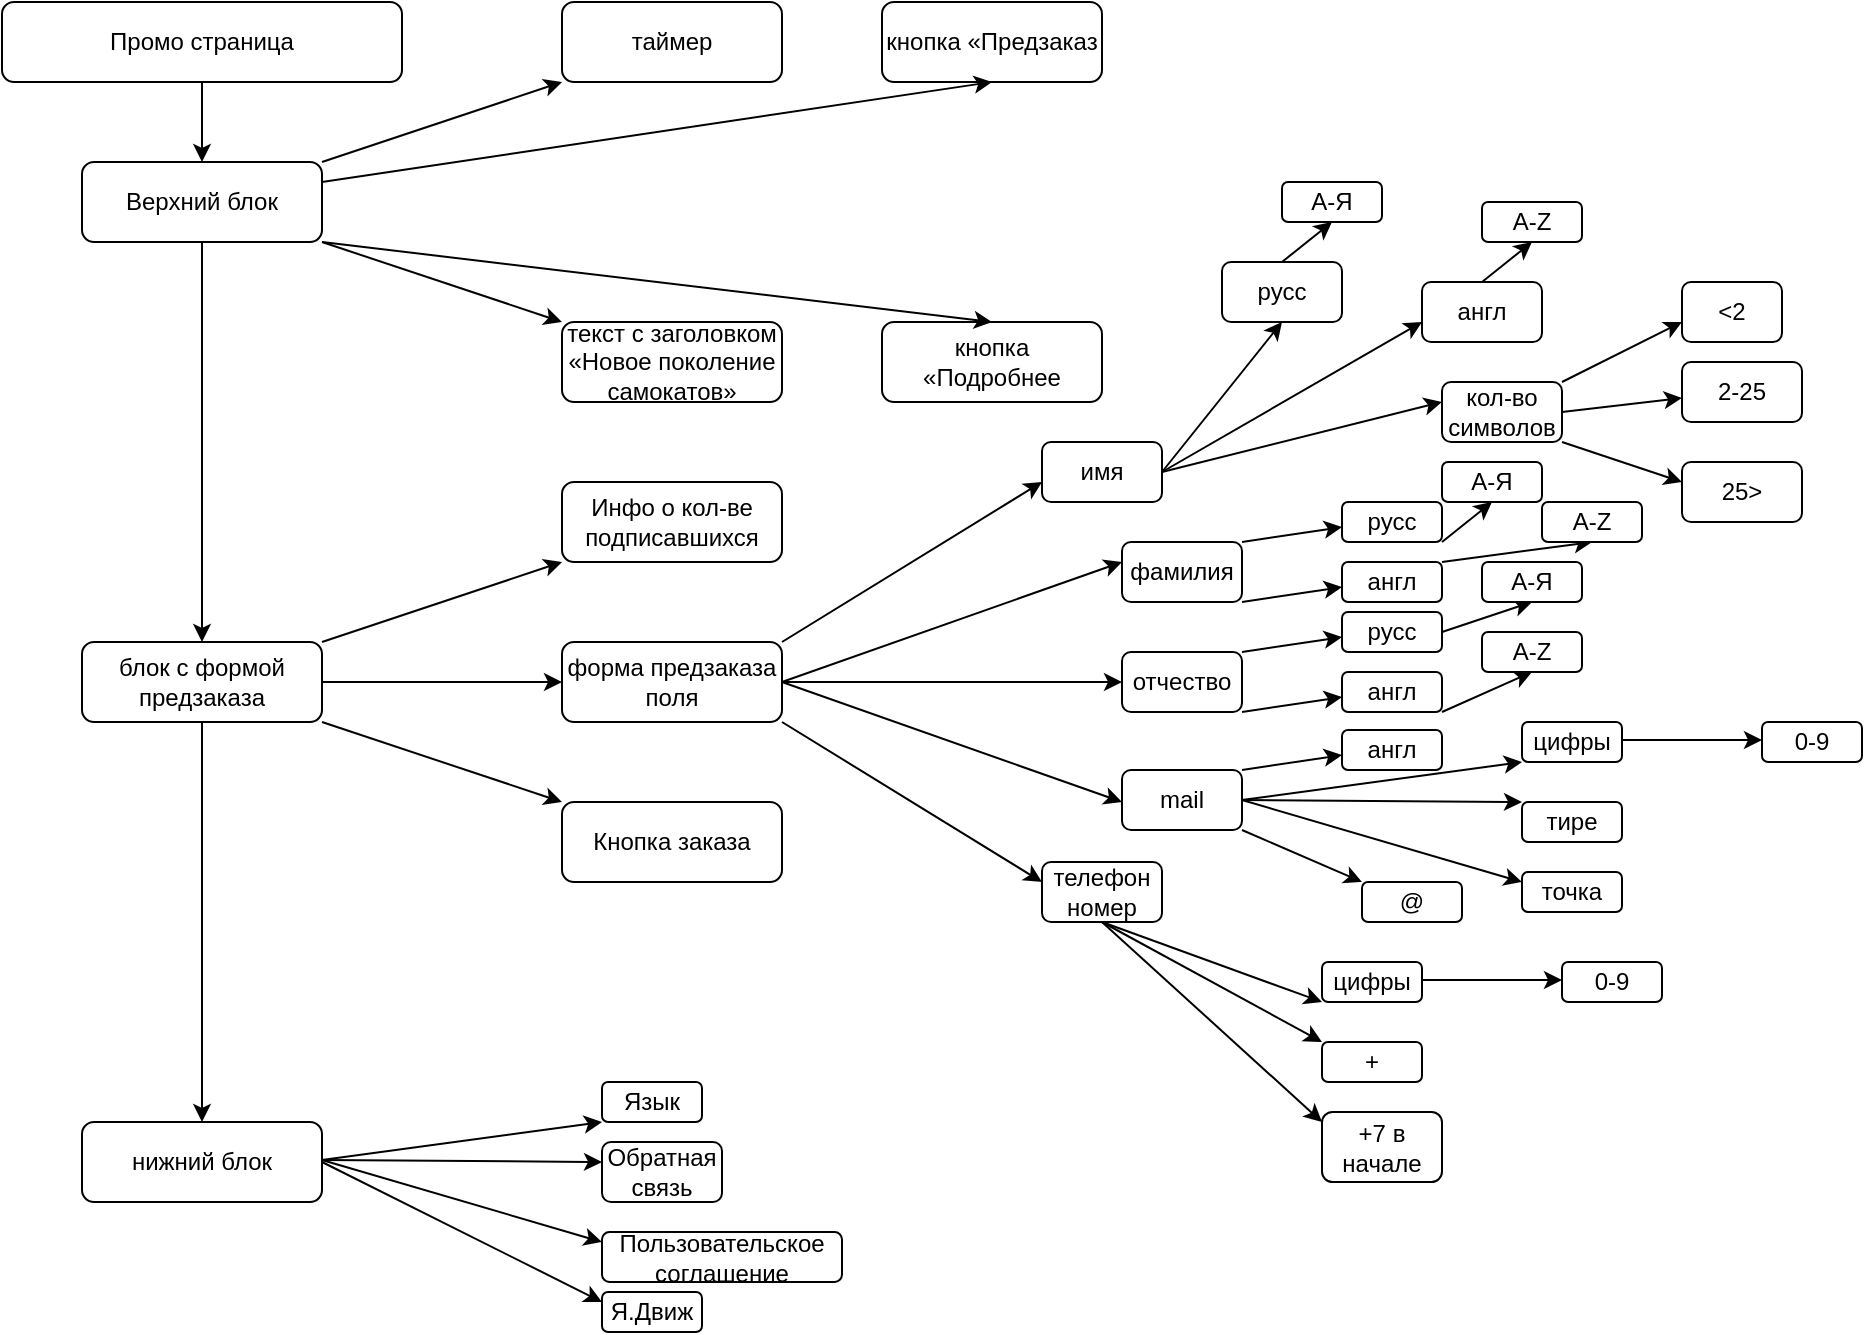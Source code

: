 <mxfile version="20.0.1" type="device"><diagram id="C5RBs43oDa-KdzZeNtuy" name="Page-1"><mxGraphModel dx="1185" dy="635" grid="1" gridSize="10" guides="1" tooltips="1" connect="1" arrows="1" fold="1" page="1" pageScale="1" pageWidth="1169" pageHeight="827" math="0" shadow="0"><root><mxCell id="WIyWlLk6GJQsqaUBKTNV-0"/><mxCell id="WIyWlLk6GJQsqaUBKTNV-1" parent="WIyWlLk6GJQsqaUBKTNV-0"/><mxCell id="Zwo8RcXk6C8Ib6e5uHG_-4" value="" style="edgeStyle=orthogonalEdgeStyle;rounded=0;orthogonalLoop=1;jettySize=auto;html=1;" edge="1" parent="WIyWlLk6GJQsqaUBKTNV-1" source="WIyWlLk6GJQsqaUBKTNV-3" target="WIyWlLk6GJQsqaUBKTNV-11"><mxGeometry relative="1" as="geometry"/></mxCell><mxCell id="WIyWlLk6GJQsqaUBKTNV-3" value="Верхний блок" style="rounded=1;whiteSpace=wrap;html=1;fontSize=12;glass=0;strokeWidth=1;shadow=0;" parent="WIyWlLk6GJQsqaUBKTNV-1" vertex="1"><mxGeometry x="80" y="80" width="120" height="40" as="geometry"/></mxCell><mxCell id="Zwo8RcXk6C8Ib6e5uHG_-5" value="" style="edgeStyle=orthogonalEdgeStyle;rounded=0;orthogonalLoop=1;jettySize=auto;html=1;" edge="1" parent="WIyWlLk6GJQsqaUBKTNV-1" source="WIyWlLk6GJQsqaUBKTNV-11" target="Zwo8RcXk6C8Ib6e5uHG_-3"><mxGeometry relative="1" as="geometry"/></mxCell><mxCell id="WIyWlLk6GJQsqaUBKTNV-11" value=" блок с формой предзаказа" style="rounded=1;whiteSpace=wrap;html=1;fontSize=12;glass=0;strokeWidth=1;shadow=0;" parent="WIyWlLk6GJQsqaUBKTNV-1" vertex="1"><mxGeometry x="80" y="320" width="120" height="40" as="geometry"/></mxCell><mxCell id="Zwo8RcXk6C8Ib6e5uHG_-3" value="нижний блок" style="rounded=1;whiteSpace=wrap;html=1;fontSize=12;glass=0;strokeWidth=1;shadow=0;" vertex="1" parent="WIyWlLk6GJQsqaUBKTNV-1"><mxGeometry x="80" y="560" width="120" height="40" as="geometry"/></mxCell><mxCell id="Zwo8RcXk6C8Ib6e5uHG_-7" value="" style="edgeStyle=orthogonalEdgeStyle;rounded=0;orthogonalLoop=1;jettySize=auto;html=1;" edge="1" parent="WIyWlLk6GJQsqaUBKTNV-1" source="Zwo8RcXk6C8Ib6e5uHG_-6" target="WIyWlLk6GJQsqaUBKTNV-3"><mxGeometry relative="1" as="geometry"/></mxCell><mxCell id="Zwo8RcXk6C8Ib6e5uHG_-6" value="Промо страница" style="rounded=1;whiteSpace=wrap;html=1;fontSize=12;glass=0;strokeWidth=1;shadow=0;" vertex="1" parent="WIyWlLk6GJQsqaUBKTNV-1"><mxGeometry x="40" width="200" height="40" as="geometry"/></mxCell><mxCell id="Zwo8RcXk6C8Ib6e5uHG_-8" value="кнопка «Предзаказ" style="whiteSpace=wrap;html=1;rounded=1;glass=0;strokeWidth=1;shadow=0;" vertex="1" parent="WIyWlLk6GJQsqaUBKTNV-1"><mxGeometry x="480" width="110" height="40" as="geometry"/></mxCell><mxCell id="Zwo8RcXk6C8Ib6e5uHG_-11" value="" style="endArrow=classic;html=1;rounded=0;" edge="1" parent="WIyWlLk6GJQsqaUBKTNV-1"><mxGeometry width="50" height="50" relative="1" as="geometry"><mxPoint x="200" y="80" as="sourcePoint"/><mxPoint x="320" y="40" as="targetPoint"/></mxGeometry></mxCell><mxCell id="Zwo8RcXk6C8Ib6e5uHG_-12" value="" style="endArrow=classic;html=1;rounded=0;" edge="1" parent="WIyWlLk6GJQsqaUBKTNV-1"><mxGeometry width="50" height="50" relative="1" as="geometry"><mxPoint x="200" y="120" as="sourcePoint"/><mxPoint x="320" y="160" as="targetPoint"/></mxGeometry></mxCell><mxCell id="Zwo8RcXk6C8Ib6e5uHG_-13" value="таймер" style="whiteSpace=wrap;html=1;rounded=1;glass=0;strokeWidth=1;shadow=0;" vertex="1" parent="WIyWlLk6GJQsqaUBKTNV-1"><mxGeometry x="320" width="110" height="40" as="geometry"/></mxCell><mxCell id="Zwo8RcXk6C8Ib6e5uHG_-14" value="текст с заголовком «Новое поколение самокатов»" style="whiteSpace=wrap;html=1;rounded=1;glass=0;strokeWidth=1;shadow=0;" vertex="1" parent="WIyWlLk6GJQsqaUBKTNV-1"><mxGeometry x="320" y="160" width="110" height="40" as="geometry"/></mxCell><mxCell id="Zwo8RcXk6C8Ib6e5uHG_-15" value="кнопка «Подробнее" style="whiteSpace=wrap;html=1;rounded=1;glass=0;strokeWidth=1;shadow=0;" vertex="1" parent="WIyWlLk6GJQsqaUBKTNV-1"><mxGeometry x="480" y="160" width="110" height="40" as="geometry"/></mxCell><mxCell id="Zwo8RcXk6C8Ib6e5uHG_-18" value="" style="endArrow=classic;html=1;rounded=0;exitX=1;exitY=0.25;exitDx=0;exitDy=0;entryX=0.5;entryY=1;entryDx=0;entryDy=0;" edge="1" parent="WIyWlLk6GJQsqaUBKTNV-1" source="WIyWlLk6GJQsqaUBKTNV-3" target="Zwo8RcXk6C8Ib6e5uHG_-8"><mxGeometry width="50" height="50" relative="1" as="geometry"><mxPoint x="390" y="320" as="sourcePoint"/><mxPoint x="440" y="270" as="targetPoint"/></mxGeometry></mxCell><mxCell id="Zwo8RcXk6C8Ib6e5uHG_-19" value="" style="endArrow=classic;html=1;rounded=0;exitX=1;exitY=1;exitDx=0;exitDy=0;entryX=0.5;entryY=0;entryDx=0;entryDy=0;" edge="1" parent="WIyWlLk6GJQsqaUBKTNV-1" source="WIyWlLk6GJQsqaUBKTNV-3" target="Zwo8RcXk6C8Ib6e5uHG_-15"><mxGeometry width="50" height="50" relative="1" as="geometry"><mxPoint x="210" y="100" as="sourcePoint"/><mxPoint x="545" y="50" as="targetPoint"/></mxGeometry></mxCell><mxCell id="Zwo8RcXk6C8Ib6e5uHG_-24" style="edgeStyle=orthogonalEdgeStyle;rounded=0;orthogonalLoop=1;jettySize=auto;html=1;exitX=0.5;exitY=0;exitDx=0;exitDy=0;" edge="1" parent="WIyWlLk6GJQsqaUBKTNV-1" source="Zwo8RcXk6C8Ib6e5uHG_-20"><mxGeometry relative="1" as="geometry"><mxPoint x="375" y="250" as="targetPoint"/></mxGeometry></mxCell><mxCell id="Zwo8RcXk6C8Ib6e5uHG_-20" value="Инфо о кол-ве подписавшихся" style="whiteSpace=wrap;html=1;rounded=1;glass=0;strokeWidth=1;shadow=0;" vertex="1" parent="WIyWlLk6GJQsqaUBKTNV-1"><mxGeometry x="320" y="240" width="110" height="40" as="geometry"/></mxCell><mxCell id="Zwo8RcXk6C8Ib6e5uHG_-21" value="Кнопка заказа" style="whiteSpace=wrap;html=1;rounded=1;glass=0;strokeWidth=1;shadow=0;" vertex="1" parent="WIyWlLk6GJQsqaUBKTNV-1"><mxGeometry x="320" y="400" width="110" height="40" as="geometry"/></mxCell><mxCell id="Zwo8RcXk6C8Ib6e5uHG_-22" value="" style="endArrow=classic;html=1;rounded=0;exitX=1;exitY=0;exitDx=0;exitDy=0;entryX=0;entryY=1;entryDx=0;entryDy=0;" edge="1" parent="WIyWlLk6GJQsqaUBKTNV-1" source="WIyWlLk6GJQsqaUBKTNV-11" target="Zwo8RcXk6C8Ib6e5uHG_-20"><mxGeometry width="50" height="50" relative="1" as="geometry"><mxPoint x="210" y="130" as="sourcePoint"/><mxPoint x="330" y="170" as="targetPoint"/></mxGeometry></mxCell><mxCell id="Zwo8RcXk6C8Ib6e5uHG_-23" value="" style="endArrow=classic;html=1;rounded=0;exitX=1;exitY=1;exitDx=0;exitDy=0;entryX=0;entryY=0;entryDx=0;entryDy=0;" edge="1" parent="WIyWlLk6GJQsqaUBKTNV-1" source="WIyWlLk6GJQsqaUBKTNV-11" target="Zwo8RcXk6C8Ib6e5uHG_-21"><mxGeometry width="50" height="50" relative="1" as="geometry"><mxPoint x="210" y="330" as="sourcePoint"/><mxPoint x="330" y="290" as="targetPoint"/></mxGeometry></mxCell><mxCell id="Zwo8RcXk6C8Ib6e5uHG_-28" value="&lt;div&gt;форма предзаказа &lt;br&gt;&lt;/div&gt;&lt;div&gt;поля&lt;/div&gt;" style="whiteSpace=wrap;html=1;rounded=1;glass=0;strokeWidth=1;shadow=0;" vertex="1" parent="WIyWlLk6GJQsqaUBKTNV-1"><mxGeometry x="320" y="320" width="110" height="40" as="geometry"/></mxCell><mxCell id="Zwo8RcXk6C8Ib6e5uHG_-29" value="" style="endArrow=classic;html=1;rounded=0;exitX=1;exitY=0.5;exitDx=0;exitDy=0;entryX=0;entryY=0.5;entryDx=0;entryDy=0;" edge="1" parent="WIyWlLk6GJQsqaUBKTNV-1" target="Zwo8RcXk6C8Ib6e5uHG_-28" source="WIyWlLk6GJQsqaUBKTNV-11"><mxGeometry width="50" height="50" relative="1" as="geometry"><mxPoint x="200" y="280" as="sourcePoint"/><mxPoint x="330" y="210" as="targetPoint"/></mxGeometry></mxCell><mxCell id="Zwo8RcXk6C8Ib6e5uHG_-30" value="" style="endArrow=classic;html=1;rounded=0;exitX=1;exitY=0;exitDx=0;exitDy=0;" edge="1" parent="WIyWlLk6GJQsqaUBKTNV-1" source="Zwo8RcXk6C8Ib6e5uHG_-28"><mxGeometry width="50" height="50" relative="1" as="geometry"><mxPoint x="440" y="330" as="sourcePoint"/><mxPoint x="560" y="240" as="targetPoint"/></mxGeometry></mxCell><mxCell id="Zwo8RcXk6C8Ib6e5uHG_-31" value="" style="endArrow=classic;html=1;rounded=0;exitX=1;exitY=0;exitDx=0;exitDy=0;" edge="1" parent="WIyWlLk6GJQsqaUBKTNV-1"><mxGeometry width="50" height="50" relative="1" as="geometry"><mxPoint x="430" y="340" as="sourcePoint"/><mxPoint x="600" y="280" as="targetPoint"/></mxGeometry></mxCell><mxCell id="Zwo8RcXk6C8Ib6e5uHG_-32" value="" style="endArrow=classic;html=1;rounded=0;exitX=1;exitY=1;exitDx=0;exitDy=0;" edge="1" parent="WIyWlLk6GJQsqaUBKTNV-1" source="Zwo8RcXk6C8Ib6e5uHG_-28"><mxGeometry width="50" height="50" relative="1" as="geometry"><mxPoint x="470" y="400" as="sourcePoint"/><mxPoint x="560" y="440" as="targetPoint"/></mxGeometry></mxCell><mxCell id="Zwo8RcXk6C8Ib6e5uHG_-33" value="" style="endArrow=classic;html=1;rounded=0;exitX=1;exitY=0.5;exitDx=0;exitDy=0;" edge="1" parent="WIyWlLk6GJQsqaUBKTNV-1" source="Zwo8RcXk6C8Ib6e5uHG_-28"><mxGeometry width="50" height="50" relative="1" as="geometry"><mxPoint x="240" y="360" as="sourcePoint"/><mxPoint x="600" y="400" as="targetPoint"/></mxGeometry></mxCell><mxCell id="Zwo8RcXk6C8Ib6e5uHG_-34" value="" style="endArrow=classic;html=1;rounded=0;exitX=1;exitY=0.5;exitDx=0;exitDy=0;" edge="1" parent="WIyWlLk6GJQsqaUBKTNV-1" source="Zwo8RcXk6C8Ib6e5uHG_-28"><mxGeometry width="50" height="50" relative="1" as="geometry"><mxPoint x="250" y="370" as="sourcePoint"/><mxPoint x="600" y="340" as="targetPoint"/></mxGeometry></mxCell><mxCell id="Zwo8RcXk6C8Ib6e5uHG_-35" value="имя" style="whiteSpace=wrap;html=1;rounded=1;glass=0;strokeWidth=1;shadow=0;" vertex="1" parent="WIyWlLk6GJQsqaUBKTNV-1"><mxGeometry x="560" y="220" width="60" height="30" as="geometry"/></mxCell><mxCell id="Zwo8RcXk6C8Ib6e5uHG_-36" value="фамилия" style="whiteSpace=wrap;html=1;rounded=1;glass=0;strokeWidth=1;shadow=0;" vertex="1" parent="WIyWlLk6GJQsqaUBKTNV-1"><mxGeometry x="600" y="270" width="60" height="30" as="geometry"/></mxCell><mxCell id="Zwo8RcXk6C8Ib6e5uHG_-37" value="отчество" style="whiteSpace=wrap;html=1;rounded=1;glass=0;strokeWidth=1;shadow=0;" vertex="1" parent="WIyWlLk6GJQsqaUBKTNV-1"><mxGeometry x="600" y="325" width="60" height="30" as="geometry"/></mxCell><mxCell id="Zwo8RcXk6C8Ib6e5uHG_-38" value="mail" style="whiteSpace=wrap;html=1;rounded=1;glass=0;strokeWidth=1;shadow=0;" vertex="1" parent="WIyWlLk6GJQsqaUBKTNV-1"><mxGeometry x="600" y="384" width="60" height="30" as="geometry"/></mxCell><mxCell id="Zwo8RcXk6C8Ib6e5uHG_-39" value="телефон номер" style="whiteSpace=wrap;html=1;rounded=1;glass=0;strokeWidth=1;shadow=0;" vertex="1" parent="WIyWlLk6GJQsqaUBKTNV-1"><mxGeometry x="560" y="430" width="60" height="30" as="geometry"/></mxCell><mxCell id="Zwo8RcXk6C8Ib6e5uHG_-40" value="" style="endArrow=classic;html=1;rounded=0;exitX=1;exitY=0.5;exitDx=0;exitDy=0;" edge="1" parent="WIyWlLk6GJQsqaUBKTNV-1" source="Zwo8RcXk6C8Ib6e5uHG_-35"><mxGeometry width="50" height="50" relative="1" as="geometry"><mxPoint x="620" y="240" as="sourcePoint"/><mxPoint x="680" y="160" as="targetPoint"/></mxGeometry></mxCell><mxCell id="Zwo8RcXk6C8Ib6e5uHG_-41" value="" style="endArrow=classic;html=1;rounded=0;exitX=1;exitY=0.5;exitDx=0;exitDy=0;" edge="1" parent="WIyWlLk6GJQsqaUBKTNV-1" source="Zwo8RcXk6C8Ib6e5uHG_-35"><mxGeometry width="50" height="50" relative="1" as="geometry"><mxPoint x="660" y="240" as="sourcePoint"/><mxPoint x="760" y="200" as="targetPoint"/></mxGeometry></mxCell><mxCell id="Zwo8RcXk6C8Ib6e5uHG_-42" value="" style="endArrow=classic;html=1;rounded=0;exitX=1;exitY=0.5;exitDx=0;exitDy=0;" edge="1" parent="WIyWlLk6GJQsqaUBKTNV-1" source="Zwo8RcXk6C8Ib6e5uHG_-35"><mxGeometry width="50" height="50" relative="1" as="geometry"><mxPoint x="620" y="240" as="sourcePoint"/><mxPoint x="750" y="160" as="targetPoint"/></mxGeometry></mxCell><mxCell id="Zwo8RcXk6C8Ib6e5uHG_-43" value="русс" style="whiteSpace=wrap;html=1;rounded=1;glass=0;strokeWidth=1;shadow=0;" vertex="1" parent="WIyWlLk6GJQsqaUBKTNV-1"><mxGeometry x="650" y="130" width="60" height="30" as="geometry"/></mxCell><mxCell id="Zwo8RcXk6C8Ib6e5uHG_-44" value="англ" style="whiteSpace=wrap;html=1;rounded=1;glass=0;strokeWidth=1;shadow=0;" vertex="1" parent="WIyWlLk6GJQsqaUBKTNV-1"><mxGeometry x="750" y="140" width="60" height="30" as="geometry"/></mxCell><mxCell id="Zwo8RcXk6C8Ib6e5uHG_-45" value="кол-во символов" style="whiteSpace=wrap;html=1;rounded=1;glass=0;strokeWidth=1;shadow=0;" vertex="1" parent="WIyWlLk6GJQsqaUBKTNV-1"><mxGeometry x="760" y="190" width="60" height="30" as="geometry"/></mxCell><mxCell id="Zwo8RcXk6C8Ib6e5uHG_-46" value="" style="endArrow=classic;html=1;rounded=0;" edge="1" parent="WIyWlLk6GJQsqaUBKTNV-1"><mxGeometry width="50" height="50" relative="1" as="geometry"><mxPoint x="820" y="190" as="sourcePoint"/><mxPoint x="880" y="160" as="targetPoint"/></mxGeometry></mxCell><mxCell id="Zwo8RcXk6C8Ib6e5uHG_-47" value="" style="endArrow=classic;html=1;rounded=0;exitX=1;exitY=0.5;exitDx=0;exitDy=0;" edge="1" parent="WIyWlLk6GJQsqaUBKTNV-1" source="Zwo8RcXk6C8Ib6e5uHG_-45"><mxGeometry width="50" height="50" relative="1" as="geometry"><mxPoint x="640" y="260" as="sourcePoint"/><mxPoint x="880" y="198" as="targetPoint"/></mxGeometry></mxCell><mxCell id="Zwo8RcXk6C8Ib6e5uHG_-48" value="" style="endArrow=classic;html=1;rounded=0;exitX=1;exitY=1;exitDx=0;exitDy=0;" edge="1" parent="WIyWlLk6GJQsqaUBKTNV-1" source="Zwo8RcXk6C8Ib6e5uHG_-45"><mxGeometry width="50" height="50" relative="1" as="geometry"><mxPoint x="650" y="270" as="sourcePoint"/><mxPoint x="880" y="240" as="targetPoint"/></mxGeometry></mxCell><mxCell id="Zwo8RcXk6C8Ib6e5uHG_-49" value="&amp;lt;2" style="whiteSpace=wrap;html=1;rounded=1;glass=0;strokeWidth=1;shadow=0;" vertex="1" parent="WIyWlLk6GJQsqaUBKTNV-1"><mxGeometry x="880" y="140" width="50" height="30" as="geometry"/></mxCell><mxCell id="Zwo8RcXk6C8Ib6e5uHG_-50" value="2-25" style="whiteSpace=wrap;html=1;rounded=1;glass=0;strokeWidth=1;shadow=0;" vertex="1" parent="WIyWlLk6GJQsqaUBKTNV-1"><mxGeometry x="880" y="180" width="60" height="30" as="geometry"/></mxCell><mxCell id="Zwo8RcXk6C8Ib6e5uHG_-51" value="25&amp;gt;" style="whiteSpace=wrap;html=1;rounded=1;glass=0;strokeWidth=1;shadow=0;" vertex="1" parent="WIyWlLk6GJQsqaUBKTNV-1"><mxGeometry x="880" y="230" width="60" height="30" as="geometry"/></mxCell><mxCell id="Zwo8RcXk6C8Ib6e5uHG_-56" value="" style="endArrow=classic;html=1;rounded=0;exitX=1;exitY=0.25;exitDx=0;exitDy=0;" edge="1" parent="WIyWlLk6GJQsqaUBKTNV-1"><mxGeometry width="50" height="50" relative="1" as="geometry"><mxPoint x="660" y="270" as="sourcePoint"/><mxPoint x="710" y="262.5" as="targetPoint"/></mxGeometry></mxCell><mxCell id="Zwo8RcXk6C8Ib6e5uHG_-57" value="русс" style="whiteSpace=wrap;html=1;rounded=1;glass=0;strokeWidth=1;shadow=0;" vertex="1" parent="WIyWlLk6GJQsqaUBKTNV-1"><mxGeometry x="710" y="250" width="50" height="20" as="geometry"/></mxCell><mxCell id="Zwo8RcXk6C8Ib6e5uHG_-58" value="" style="endArrow=classic;html=1;rounded=0;exitX=1;exitY=0.25;exitDx=0;exitDy=0;" edge="1" parent="WIyWlLk6GJQsqaUBKTNV-1"><mxGeometry width="50" height="50" relative="1" as="geometry"><mxPoint x="660" y="300" as="sourcePoint"/><mxPoint x="710" y="292.5" as="targetPoint"/></mxGeometry></mxCell><mxCell id="Zwo8RcXk6C8Ib6e5uHG_-59" value="англ" style="whiteSpace=wrap;html=1;rounded=1;glass=0;strokeWidth=1;shadow=0;" vertex="1" parent="WIyWlLk6GJQsqaUBKTNV-1"><mxGeometry x="710" y="280" width="50" height="20" as="geometry"/></mxCell><mxCell id="Zwo8RcXk6C8Ib6e5uHG_-60" value="" style="endArrow=classic;html=1;rounded=0;exitX=1;exitY=0.25;exitDx=0;exitDy=0;" edge="1" parent="WIyWlLk6GJQsqaUBKTNV-1"><mxGeometry width="50" height="50" relative="1" as="geometry"><mxPoint x="660" y="325" as="sourcePoint"/><mxPoint x="710" y="317.5" as="targetPoint"/></mxGeometry></mxCell><mxCell id="Zwo8RcXk6C8Ib6e5uHG_-61" value="русс" style="whiteSpace=wrap;html=1;rounded=1;glass=0;strokeWidth=1;shadow=0;" vertex="1" parent="WIyWlLk6GJQsqaUBKTNV-1"><mxGeometry x="710" y="305" width="50" height="20" as="geometry"/></mxCell><mxCell id="Zwo8RcXk6C8Ib6e5uHG_-62" value="" style="endArrow=classic;html=1;rounded=0;exitX=1;exitY=0.25;exitDx=0;exitDy=0;" edge="1" parent="WIyWlLk6GJQsqaUBKTNV-1"><mxGeometry width="50" height="50" relative="1" as="geometry"><mxPoint x="660" y="355" as="sourcePoint"/><mxPoint x="710" y="347.5" as="targetPoint"/></mxGeometry></mxCell><mxCell id="Zwo8RcXk6C8Ib6e5uHG_-63" value="англ" style="whiteSpace=wrap;html=1;rounded=1;glass=0;strokeWidth=1;shadow=0;" vertex="1" parent="WIyWlLk6GJQsqaUBKTNV-1"><mxGeometry x="710" y="335" width="50" height="20" as="geometry"/></mxCell><mxCell id="Zwo8RcXk6C8Ib6e5uHG_-64" value="" style="endArrow=classic;html=1;rounded=0;exitX=1;exitY=0.25;exitDx=0;exitDy=0;" edge="1" parent="WIyWlLk6GJQsqaUBKTNV-1"><mxGeometry width="50" height="50" relative="1" as="geometry"><mxPoint x="660" y="384" as="sourcePoint"/><mxPoint x="710" y="376.5" as="targetPoint"/></mxGeometry></mxCell><mxCell id="Zwo8RcXk6C8Ib6e5uHG_-65" value="англ" style="whiteSpace=wrap;html=1;rounded=1;glass=0;strokeWidth=1;shadow=0;" vertex="1" parent="WIyWlLk6GJQsqaUBKTNV-1"><mxGeometry x="710" y="364" width="50" height="20" as="geometry"/></mxCell><mxCell id="Zwo8RcXk6C8Ib6e5uHG_-66" value="" style="endArrow=classic;html=1;rounded=0;exitX=1;exitY=0.25;exitDx=0;exitDy=0;" edge="1" parent="WIyWlLk6GJQsqaUBKTNV-1"><mxGeometry width="50" height="50" relative="1" as="geometry"><mxPoint x="660" y="414" as="sourcePoint"/><mxPoint x="720" y="440" as="targetPoint"/></mxGeometry></mxCell><mxCell id="Zwo8RcXk6C8Ib6e5uHG_-67" value="@" style="whiteSpace=wrap;html=1;rounded=1;glass=0;strokeWidth=1;shadow=0;" vertex="1" parent="WIyWlLk6GJQsqaUBKTNV-1"><mxGeometry x="720" y="440" width="50" height="20" as="geometry"/></mxCell><mxCell id="Zwo8RcXk6C8Ib6e5uHG_-69" value="" style="endArrow=classic;html=1;rounded=0;exitX=1;exitY=0.5;exitDx=0;exitDy=0;" edge="1" parent="WIyWlLk6GJQsqaUBKTNV-1" source="Zwo8RcXk6C8Ib6e5uHG_-38"><mxGeometry width="50" height="50" relative="1" as="geometry"><mxPoint x="680" y="404" as="sourcePoint"/><mxPoint x="800" y="380" as="targetPoint"/></mxGeometry></mxCell><mxCell id="Zwo8RcXk6C8Ib6e5uHG_-70" value="цифры" style="whiteSpace=wrap;html=1;rounded=1;glass=0;strokeWidth=1;shadow=0;" vertex="1" parent="WIyWlLk6GJQsqaUBKTNV-1"><mxGeometry x="800" y="360" width="50" height="20" as="geometry"/></mxCell><mxCell id="Zwo8RcXk6C8Ib6e5uHG_-72" value="" style="endArrow=classic;html=1;rounded=0;exitX=1;exitY=0.5;exitDx=0;exitDy=0;" edge="1" parent="WIyWlLk6GJQsqaUBKTNV-1" source="Zwo8RcXk6C8Ib6e5uHG_-38"><mxGeometry width="50" height="50" relative="1" as="geometry"><mxPoint x="670" y="424" as="sourcePoint"/><mxPoint x="800" y="400" as="targetPoint"/></mxGeometry></mxCell><mxCell id="Zwo8RcXk6C8Ib6e5uHG_-73" value="тире" style="whiteSpace=wrap;html=1;rounded=1;glass=0;strokeWidth=1;shadow=0;" vertex="1" parent="WIyWlLk6GJQsqaUBKTNV-1"><mxGeometry x="800" y="400" width="50" height="20" as="geometry"/></mxCell><mxCell id="Zwo8RcXk6C8Ib6e5uHG_-74" value="" style="endArrow=classic;html=1;rounded=0;exitX=1;exitY=0.5;exitDx=0;exitDy=0;" edge="1" parent="WIyWlLk6GJQsqaUBKTNV-1" source="Zwo8RcXk6C8Ib6e5uHG_-38"><mxGeometry width="50" height="50" relative="1" as="geometry"><mxPoint x="670" y="424" as="sourcePoint"/><mxPoint x="800" y="440" as="targetPoint"/></mxGeometry></mxCell><mxCell id="Zwo8RcXk6C8Ib6e5uHG_-75" value="точка" style="whiteSpace=wrap;html=1;rounded=1;glass=0;strokeWidth=1;shadow=0;" vertex="1" parent="WIyWlLk6GJQsqaUBKTNV-1"><mxGeometry x="800" y="435" width="50" height="20" as="geometry"/></mxCell><mxCell id="Zwo8RcXk6C8Ib6e5uHG_-76" value="" style="endArrow=classic;html=1;rounded=0;" edge="1" parent="WIyWlLk6GJQsqaUBKTNV-1"><mxGeometry width="50" height="50" relative="1" as="geometry"><mxPoint x="590" y="460" as="sourcePoint"/><mxPoint x="700" y="500" as="targetPoint"/></mxGeometry></mxCell><mxCell id="Zwo8RcXk6C8Ib6e5uHG_-77" value="цифры" style="whiteSpace=wrap;html=1;rounded=1;glass=0;strokeWidth=1;shadow=0;" vertex="1" parent="WIyWlLk6GJQsqaUBKTNV-1"><mxGeometry x="700" y="480" width="50" height="20" as="geometry"/></mxCell><mxCell id="Zwo8RcXk6C8Ib6e5uHG_-78" value="" style="endArrow=classic;html=1;rounded=0;" edge="1" parent="WIyWlLk6GJQsqaUBKTNV-1"><mxGeometry width="50" height="50" relative="1" as="geometry"><mxPoint x="590" y="460" as="sourcePoint"/><mxPoint x="700" y="520" as="targetPoint"/></mxGeometry></mxCell><mxCell id="Zwo8RcXk6C8Ib6e5uHG_-79" value="+" style="whiteSpace=wrap;html=1;rounded=1;glass=0;strokeWidth=1;shadow=0;" vertex="1" parent="WIyWlLk6GJQsqaUBKTNV-1"><mxGeometry x="700" y="520" width="50" height="20" as="geometry"/></mxCell><mxCell id="Zwo8RcXk6C8Ib6e5uHG_-80" value="" style="endArrow=classic;html=1;rounded=0;exitX=0.5;exitY=1;exitDx=0;exitDy=0;" edge="1" parent="WIyWlLk6GJQsqaUBKTNV-1" source="Zwo8RcXk6C8Ib6e5uHG_-39"><mxGeometry width="50" height="50" relative="1" as="geometry"><mxPoint x="560" y="519" as="sourcePoint"/><mxPoint x="700" y="560" as="targetPoint"/></mxGeometry></mxCell><mxCell id="Zwo8RcXk6C8Ib6e5uHG_-81" value="+7 в начале" style="whiteSpace=wrap;html=1;rounded=1;glass=0;strokeWidth=1;shadow=0;" vertex="1" parent="WIyWlLk6GJQsqaUBKTNV-1"><mxGeometry x="700" y="555" width="60" height="35" as="geometry"/></mxCell><mxCell id="Zwo8RcXk6C8Ib6e5uHG_-82" value="" style="endArrow=classic;html=1;rounded=0;exitX=1;exitY=0.5;exitDx=0;exitDy=0;" edge="1" parent="WIyWlLk6GJQsqaUBKTNV-1"><mxGeometry width="50" height="50" relative="1" as="geometry"><mxPoint x="200" y="579" as="sourcePoint"/><mxPoint x="340" y="560" as="targetPoint"/></mxGeometry></mxCell><mxCell id="Zwo8RcXk6C8Ib6e5uHG_-83" value="Язык" style="whiteSpace=wrap;html=1;rounded=1;glass=0;strokeWidth=1;shadow=0;" vertex="1" parent="WIyWlLk6GJQsqaUBKTNV-1"><mxGeometry x="340" y="540" width="50" height="20" as="geometry"/></mxCell><mxCell id="Zwo8RcXk6C8Ib6e5uHG_-84" value="" style="endArrow=classic;html=1;rounded=0;exitX=1;exitY=0.5;exitDx=0;exitDy=0;" edge="1" parent="WIyWlLk6GJQsqaUBKTNV-1"><mxGeometry width="50" height="50" relative="1" as="geometry"><mxPoint x="200" y="579" as="sourcePoint"/><mxPoint x="340" y="580" as="targetPoint"/></mxGeometry></mxCell><mxCell id="Zwo8RcXk6C8Ib6e5uHG_-85" value="Обратная связь" style="whiteSpace=wrap;html=1;rounded=1;glass=0;strokeWidth=1;shadow=0;" vertex="1" parent="WIyWlLk6GJQsqaUBKTNV-1"><mxGeometry x="340" y="570" width="60" height="30" as="geometry"/></mxCell><mxCell id="Zwo8RcXk6C8Ib6e5uHG_-86" value="" style="endArrow=classic;html=1;rounded=0;exitX=1;exitY=0.5;exitDx=0;exitDy=0;" edge="1" parent="WIyWlLk6GJQsqaUBKTNV-1"><mxGeometry width="50" height="50" relative="1" as="geometry"><mxPoint x="200" y="579" as="sourcePoint"/><mxPoint x="340" y="620" as="targetPoint"/></mxGeometry></mxCell><mxCell id="Zwo8RcXk6C8Ib6e5uHG_-87" value="Пользовательское соглашение" style="whiteSpace=wrap;html=1;rounded=1;glass=0;strokeWidth=1;shadow=0;" vertex="1" parent="WIyWlLk6GJQsqaUBKTNV-1"><mxGeometry x="340" y="615" width="120" height="25" as="geometry"/></mxCell><mxCell id="Zwo8RcXk6C8Ib6e5uHG_-88" value="" style="endArrow=classic;html=1;rounded=0;exitX=1;exitY=0.5;exitDx=0;exitDy=0;" edge="1" parent="WIyWlLk6GJQsqaUBKTNV-1" source="Zwo8RcXk6C8Ib6e5uHG_-3"><mxGeometry width="50" height="50" relative="1" as="geometry"><mxPoint x="190" y="600" as="sourcePoint"/><mxPoint x="340" y="650" as="targetPoint"/></mxGeometry></mxCell><mxCell id="Zwo8RcXk6C8Ib6e5uHG_-89" value="Я.Движ" style="whiteSpace=wrap;html=1;rounded=1;glass=0;strokeWidth=1;shadow=0;" vertex="1" parent="WIyWlLk6GJQsqaUBKTNV-1"><mxGeometry x="340" y="645" width="50" height="20" as="geometry"/></mxCell><mxCell id="Zwo8RcXk6C8Ib6e5uHG_-90" value="" style="endArrow=classic;html=1;rounded=0;exitX=1;exitY=0.5;exitDx=0;exitDy=0;" edge="1" parent="WIyWlLk6GJQsqaUBKTNV-1"><mxGeometry width="50" height="50" relative="1" as="geometry"><mxPoint x="850" y="369" as="sourcePoint"/><mxPoint x="920" y="369" as="targetPoint"/></mxGeometry></mxCell><mxCell id="Zwo8RcXk6C8Ib6e5uHG_-91" value="0-9" style="whiteSpace=wrap;html=1;rounded=1;glass=0;strokeWidth=1;shadow=0;" vertex="1" parent="WIyWlLk6GJQsqaUBKTNV-1"><mxGeometry x="920" y="360" width="50" height="20" as="geometry"/></mxCell><mxCell id="Zwo8RcXk6C8Ib6e5uHG_-92" value="" style="endArrow=classic;html=1;rounded=0;exitX=1;exitY=0.5;exitDx=0;exitDy=0;" edge="1" parent="WIyWlLk6GJQsqaUBKTNV-1"><mxGeometry width="50" height="50" relative="1" as="geometry"><mxPoint x="750" y="489" as="sourcePoint"/><mxPoint x="820" y="489" as="targetPoint"/></mxGeometry></mxCell><mxCell id="Zwo8RcXk6C8Ib6e5uHG_-93" value="0-9" style="whiteSpace=wrap;html=1;rounded=1;glass=0;strokeWidth=1;shadow=0;" vertex="1" parent="WIyWlLk6GJQsqaUBKTNV-1"><mxGeometry x="820" y="480" width="50" height="20" as="geometry"/></mxCell><mxCell id="Zwo8RcXk6C8Ib6e5uHG_-94" value="" style="endArrow=classic;html=1;rounded=0;exitX=0.5;exitY=0;exitDx=0;exitDy=0;entryX=0.5;entryY=1;entryDx=0;entryDy=0;" edge="1" parent="WIyWlLk6GJQsqaUBKTNV-1" source="Zwo8RcXk6C8Ib6e5uHG_-43" target="Zwo8RcXk6C8Ib6e5uHG_-95"><mxGeometry width="50" height="50" relative="1" as="geometry"><mxPoint x="610" y="99" as="sourcePoint"/><mxPoint x="680" y="99" as="targetPoint"/></mxGeometry></mxCell><mxCell id="Zwo8RcXk6C8Ib6e5uHG_-95" value="А-Я" style="whiteSpace=wrap;html=1;rounded=1;glass=0;strokeWidth=1;shadow=0;" vertex="1" parent="WIyWlLk6GJQsqaUBKTNV-1"><mxGeometry x="680" y="90" width="50" height="20" as="geometry"/></mxCell><mxCell id="Zwo8RcXk6C8Ib6e5uHG_-96" value="" style="endArrow=classic;html=1;rounded=0;exitX=0.5;exitY=0;exitDx=0;exitDy=0;entryX=0.5;entryY=1;entryDx=0;entryDy=0;" edge="1" parent="WIyWlLk6GJQsqaUBKTNV-1" target="Zwo8RcXk6C8Ib6e5uHG_-97"><mxGeometry width="50" height="50" relative="1" as="geometry"><mxPoint x="780" y="140" as="sourcePoint"/><mxPoint x="780" y="109" as="targetPoint"/></mxGeometry></mxCell><mxCell id="Zwo8RcXk6C8Ib6e5uHG_-97" value="А-Z" style="whiteSpace=wrap;html=1;rounded=1;glass=0;strokeWidth=1;shadow=0;" vertex="1" parent="WIyWlLk6GJQsqaUBKTNV-1"><mxGeometry x="780" y="100" width="50" height="20" as="geometry"/></mxCell><mxCell id="Zwo8RcXk6C8Ib6e5uHG_-98" value="" style="endArrow=classic;html=1;rounded=0;exitX=0.5;exitY=0;exitDx=0;exitDy=0;entryX=0.5;entryY=1;entryDx=0;entryDy=0;" edge="1" parent="WIyWlLk6GJQsqaUBKTNV-1" target="Zwo8RcXk6C8Ib6e5uHG_-99"><mxGeometry width="50" height="50" relative="1" as="geometry"><mxPoint x="760" y="270" as="sourcePoint"/><mxPoint x="760" y="239" as="targetPoint"/></mxGeometry></mxCell><mxCell id="Zwo8RcXk6C8Ib6e5uHG_-99" value="А-Я" style="whiteSpace=wrap;html=1;rounded=1;glass=0;strokeWidth=1;shadow=0;" vertex="1" parent="WIyWlLk6GJQsqaUBKTNV-1"><mxGeometry x="760" y="230" width="50" height="20" as="geometry"/></mxCell><mxCell id="Zwo8RcXk6C8Ib6e5uHG_-100" value="" style="endArrow=classic;html=1;rounded=0;exitX=1;exitY=0.5;exitDx=0;exitDy=0;entryX=0.5;entryY=1;entryDx=0;entryDy=0;exitPerimeter=0;" edge="1" parent="WIyWlLk6GJQsqaUBKTNV-1" target="Zwo8RcXk6C8Ib6e5uHG_-101" source="Zwo8RcXk6C8Ib6e5uHG_-61"><mxGeometry width="50" height="50" relative="1" as="geometry"><mxPoint x="780" y="320" as="sourcePoint"/><mxPoint x="780" y="289" as="targetPoint"/></mxGeometry></mxCell><mxCell id="Zwo8RcXk6C8Ib6e5uHG_-101" value="А-Я" style="whiteSpace=wrap;html=1;rounded=1;glass=0;strokeWidth=1;shadow=0;" vertex="1" parent="WIyWlLk6GJQsqaUBKTNV-1"><mxGeometry x="780" y="280" width="50" height="20" as="geometry"/></mxCell><mxCell id="Zwo8RcXk6C8Ib6e5uHG_-102" value="" style="endArrow=classic;html=1;rounded=0;exitX=1;exitY=0;exitDx=0;exitDy=0;entryX=0.5;entryY=1;entryDx=0;entryDy=0;" edge="1" parent="WIyWlLk6GJQsqaUBKTNV-1" target="Zwo8RcXk6C8Ib6e5uHG_-103" source="Zwo8RcXk6C8Ib6e5uHG_-59"><mxGeometry width="50" height="50" relative="1" as="geometry"><mxPoint x="810" y="290" as="sourcePoint"/><mxPoint x="810" y="259" as="targetPoint"/></mxGeometry></mxCell><mxCell id="Zwo8RcXk6C8Ib6e5uHG_-103" value="А-Z" style="whiteSpace=wrap;html=1;rounded=1;glass=0;strokeWidth=1;shadow=0;" vertex="1" parent="WIyWlLk6GJQsqaUBKTNV-1"><mxGeometry x="810" y="250" width="50" height="20" as="geometry"/></mxCell><mxCell id="Zwo8RcXk6C8Ib6e5uHG_-104" value="" style="endArrow=classic;html=1;rounded=0;exitX=0.5;exitY=0;exitDx=0;exitDy=0;entryX=0.5;entryY=1;entryDx=0;entryDy=0;" edge="1" parent="WIyWlLk6GJQsqaUBKTNV-1" target="Zwo8RcXk6C8Ib6e5uHG_-105"><mxGeometry width="50" height="50" relative="1" as="geometry"><mxPoint x="760" y="355" as="sourcePoint"/><mxPoint x="760" y="324" as="targetPoint"/></mxGeometry></mxCell><mxCell id="Zwo8RcXk6C8Ib6e5uHG_-105" value="А-Z" style="whiteSpace=wrap;html=1;rounded=1;glass=0;strokeWidth=1;shadow=0;" vertex="1" parent="WIyWlLk6GJQsqaUBKTNV-1"><mxGeometry x="780" y="315" width="50" height="20" as="geometry"/></mxCell></root></mxGraphModel></diagram></mxfile>
